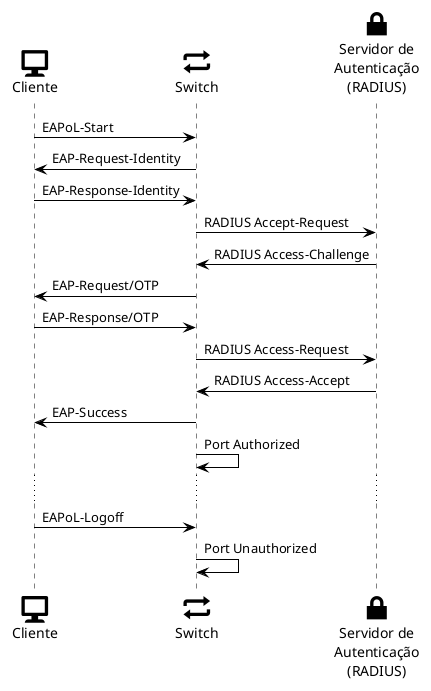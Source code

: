 {
  "sha1": "k7olmoa8ldj56nv3lmfc16vsxa2kyys",
  "insertion": {
    "when": "2024-06-03T18:59:32.691Z",
    "url": "https://forum.plantuml.net/15471/bordercolor-backgroundcolor-nullpointerexception-graphviz",
    "user": "plantuml@gmail.com"
  }
}
@startuml
skinparam sequence {
  ArrowColor Black
  LifeLineBorderColor Black
}
skinparam participant {
  Bordercolor none
  Backgroundcolor none
  Shadowing false
}
participant "<size:40><&monitor></size>\nCliente" as WKS
participant "<size:40><&loop></size>\nSwitch" as SW
participant "<size:40><&lock-locked></size>\nServidor de\nAutenticação\n(RADIUS)" as RADIUS
WKS->SW:EAPoL-Start
SW->WKS:EAP-Request-Identity
WKS->SW:EAP-Response-Identity
SW->RADIUS:RADIUS Accept-Request
RADIUS->SW:RADIUS Access-Challenge
SW->WKS:EAP-Request/OTP
WKS->SW:EAP-Response/OTP
SW->RADIUS:RADIUS Access-Request
RADIUS->SW:RADIUS Access-Accept
SW->WKS:EAP-Success
SW->SW:Port Authorized
...
WKS->SW:EAPoL-Logoff
SW->SW:Port Unauthorized
@enduml
